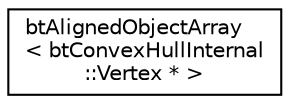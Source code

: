 digraph "Graphical Class Hierarchy"
{
  edge [fontname="Helvetica",fontsize="10",labelfontname="Helvetica",labelfontsize="10"];
  node [fontname="Helvetica",fontsize="10",shape=record];
  rankdir="LR";
  Node1 [label="btAlignedObjectArray\l\< btConvexHullInternal\l::Vertex * \>",height=0.2,width=0.4,color="black", fillcolor="white", style="filled",URL="$classbt_aligned_object_array.html"];
}
